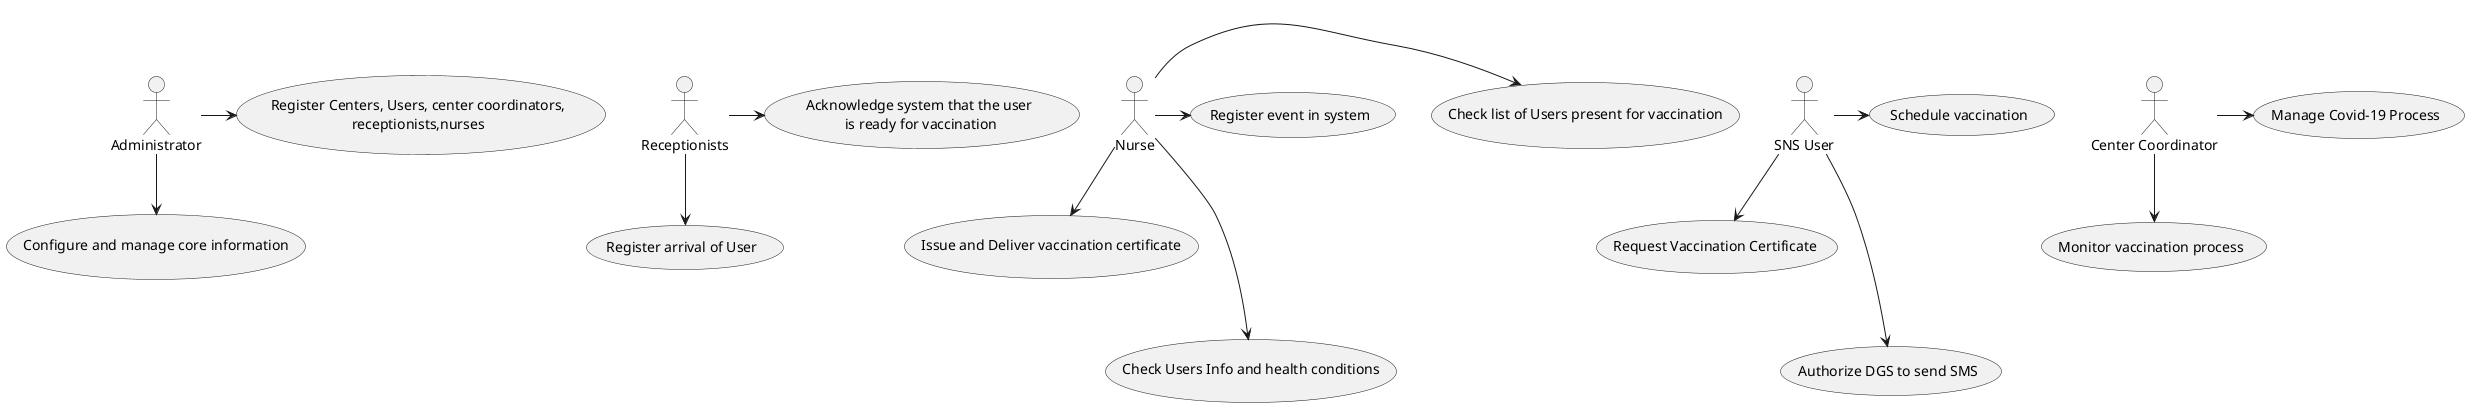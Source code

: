 @startuml
'https://plantuml.com/use-case-diagram

:Administrator: as Admin
:Nurse:
:Receptionists:
:SNS User: as User
:Center Coordinator: as CC

Admin --> (Configure and manage core information)
Admin -> (Register Centers, Users, center coordinators,\nreceptionists,nurses)

Receptionists --> (Register arrival of User)
Receptionists -> (Acknowledge system that the user\n is ready for vaccination)

Nurse --> (Issue and Deliver vaccination certificate)
Nurse -> (Check list of Users present for vaccination)
Nurse ---> (Check Users Info and health conditions)
Nurse -> (Register event in system)


User --> (Request Vaccination Certificate)
User -> (Schedule vaccination)
User ---> (Authorize DGS to send SMS)


CC -> (Manage Covid-19 Process)
CC --> (Monitor vaccination process)


@enduml